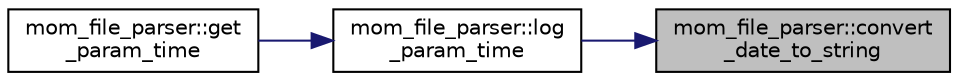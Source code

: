 digraph "mom_file_parser::convert_date_to_string"
{
 // INTERACTIVE_SVG=YES
 // LATEX_PDF_SIZE
  edge [fontname="Helvetica",fontsize="10",labelfontname="Helvetica",labelfontsize="10"];
  node [fontname="Helvetica",fontsize="10",shape=record];
  rankdir="RL";
  Node1 [label="mom_file_parser::convert\l_date_to_string",height=0.2,width=0.4,color="black", fillcolor="grey75", style="filled", fontcolor="black",tooltip="This function converts a date into a string, valid with ticks and for dates up to year 99,..."];
  Node1 -> Node2 [dir="back",color="midnightblue",fontsize="10",style="solid",fontname="Helvetica"];
  Node2 [label="mom_file_parser::log\l_param_time",height=0.2,width=0.4,color="black", fillcolor="white", style="filled",URL="$namespacemom__file__parser.html#abe5d3b5e2a4c8aeb0603c9162d7e1858",tooltip="This subroutine writes the value of a time-type parameter to a log file, along with its name and the ..."];
  Node2 -> Node3 [dir="back",color="midnightblue",fontsize="10",style="solid",fontname="Helvetica"];
  Node3 [label="mom_file_parser::get\l_param_time",height=0.2,width=0.4,color="black", fillcolor="white", style="filled",URL="$namespacemom__file__parser.html#ab433eff650ddf3ce82d97f1c8432b6a8",tooltip="This subroutine reads the value of a time-type model parameter from a parameter file and logs it in d..."];
}
